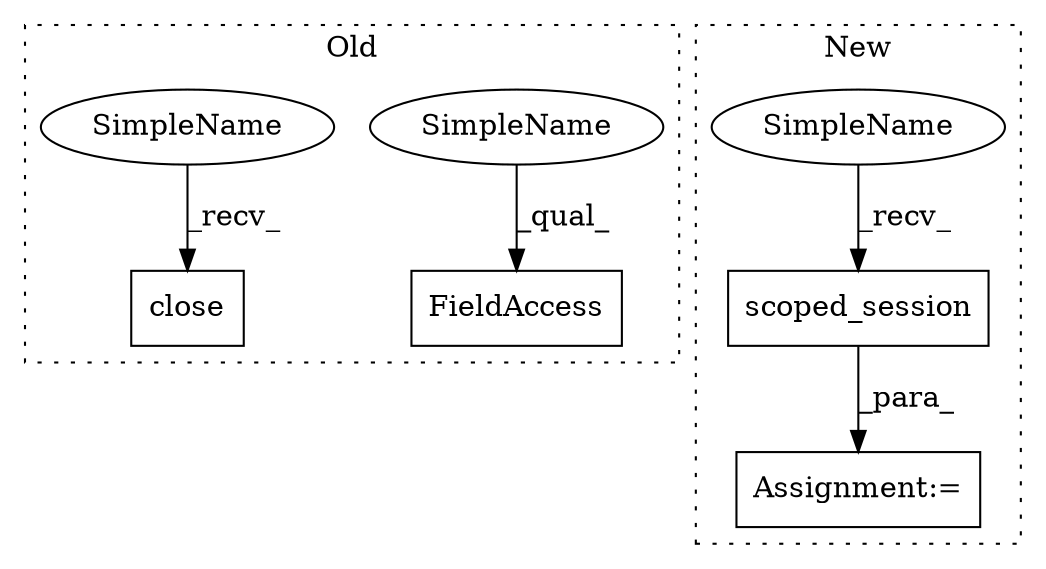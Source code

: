 digraph G {
subgraph cluster0 {
1 [label="close" a="32" s="11773" l="7" shape="box"];
3 [label="FieldAccess" a="22" s="11434" l="15" shape="box"];
5 [label="SimpleName" a="42" s="11434" l="7" shape="ellipse"];
6 [label="SimpleName" a="42" s="11765" l="7" shape="ellipse"];
label = "Old";
style="dotted";
}
subgraph cluster1 {
2 [label="scoped_session" a="32" s="11045" l="16" shape="box"];
4 [label="Assignment:=" a="7" s="11036" l="1" shape="box"];
7 [label="SimpleName" a="42" s="11037" l="7" shape="ellipse"];
label = "New";
style="dotted";
}
2 -> 4 [label="_para_"];
5 -> 3 [label="_qual_"];
6 -> 1 [label="_recv_"];
7 -> 2 [label="_recv_"];
}